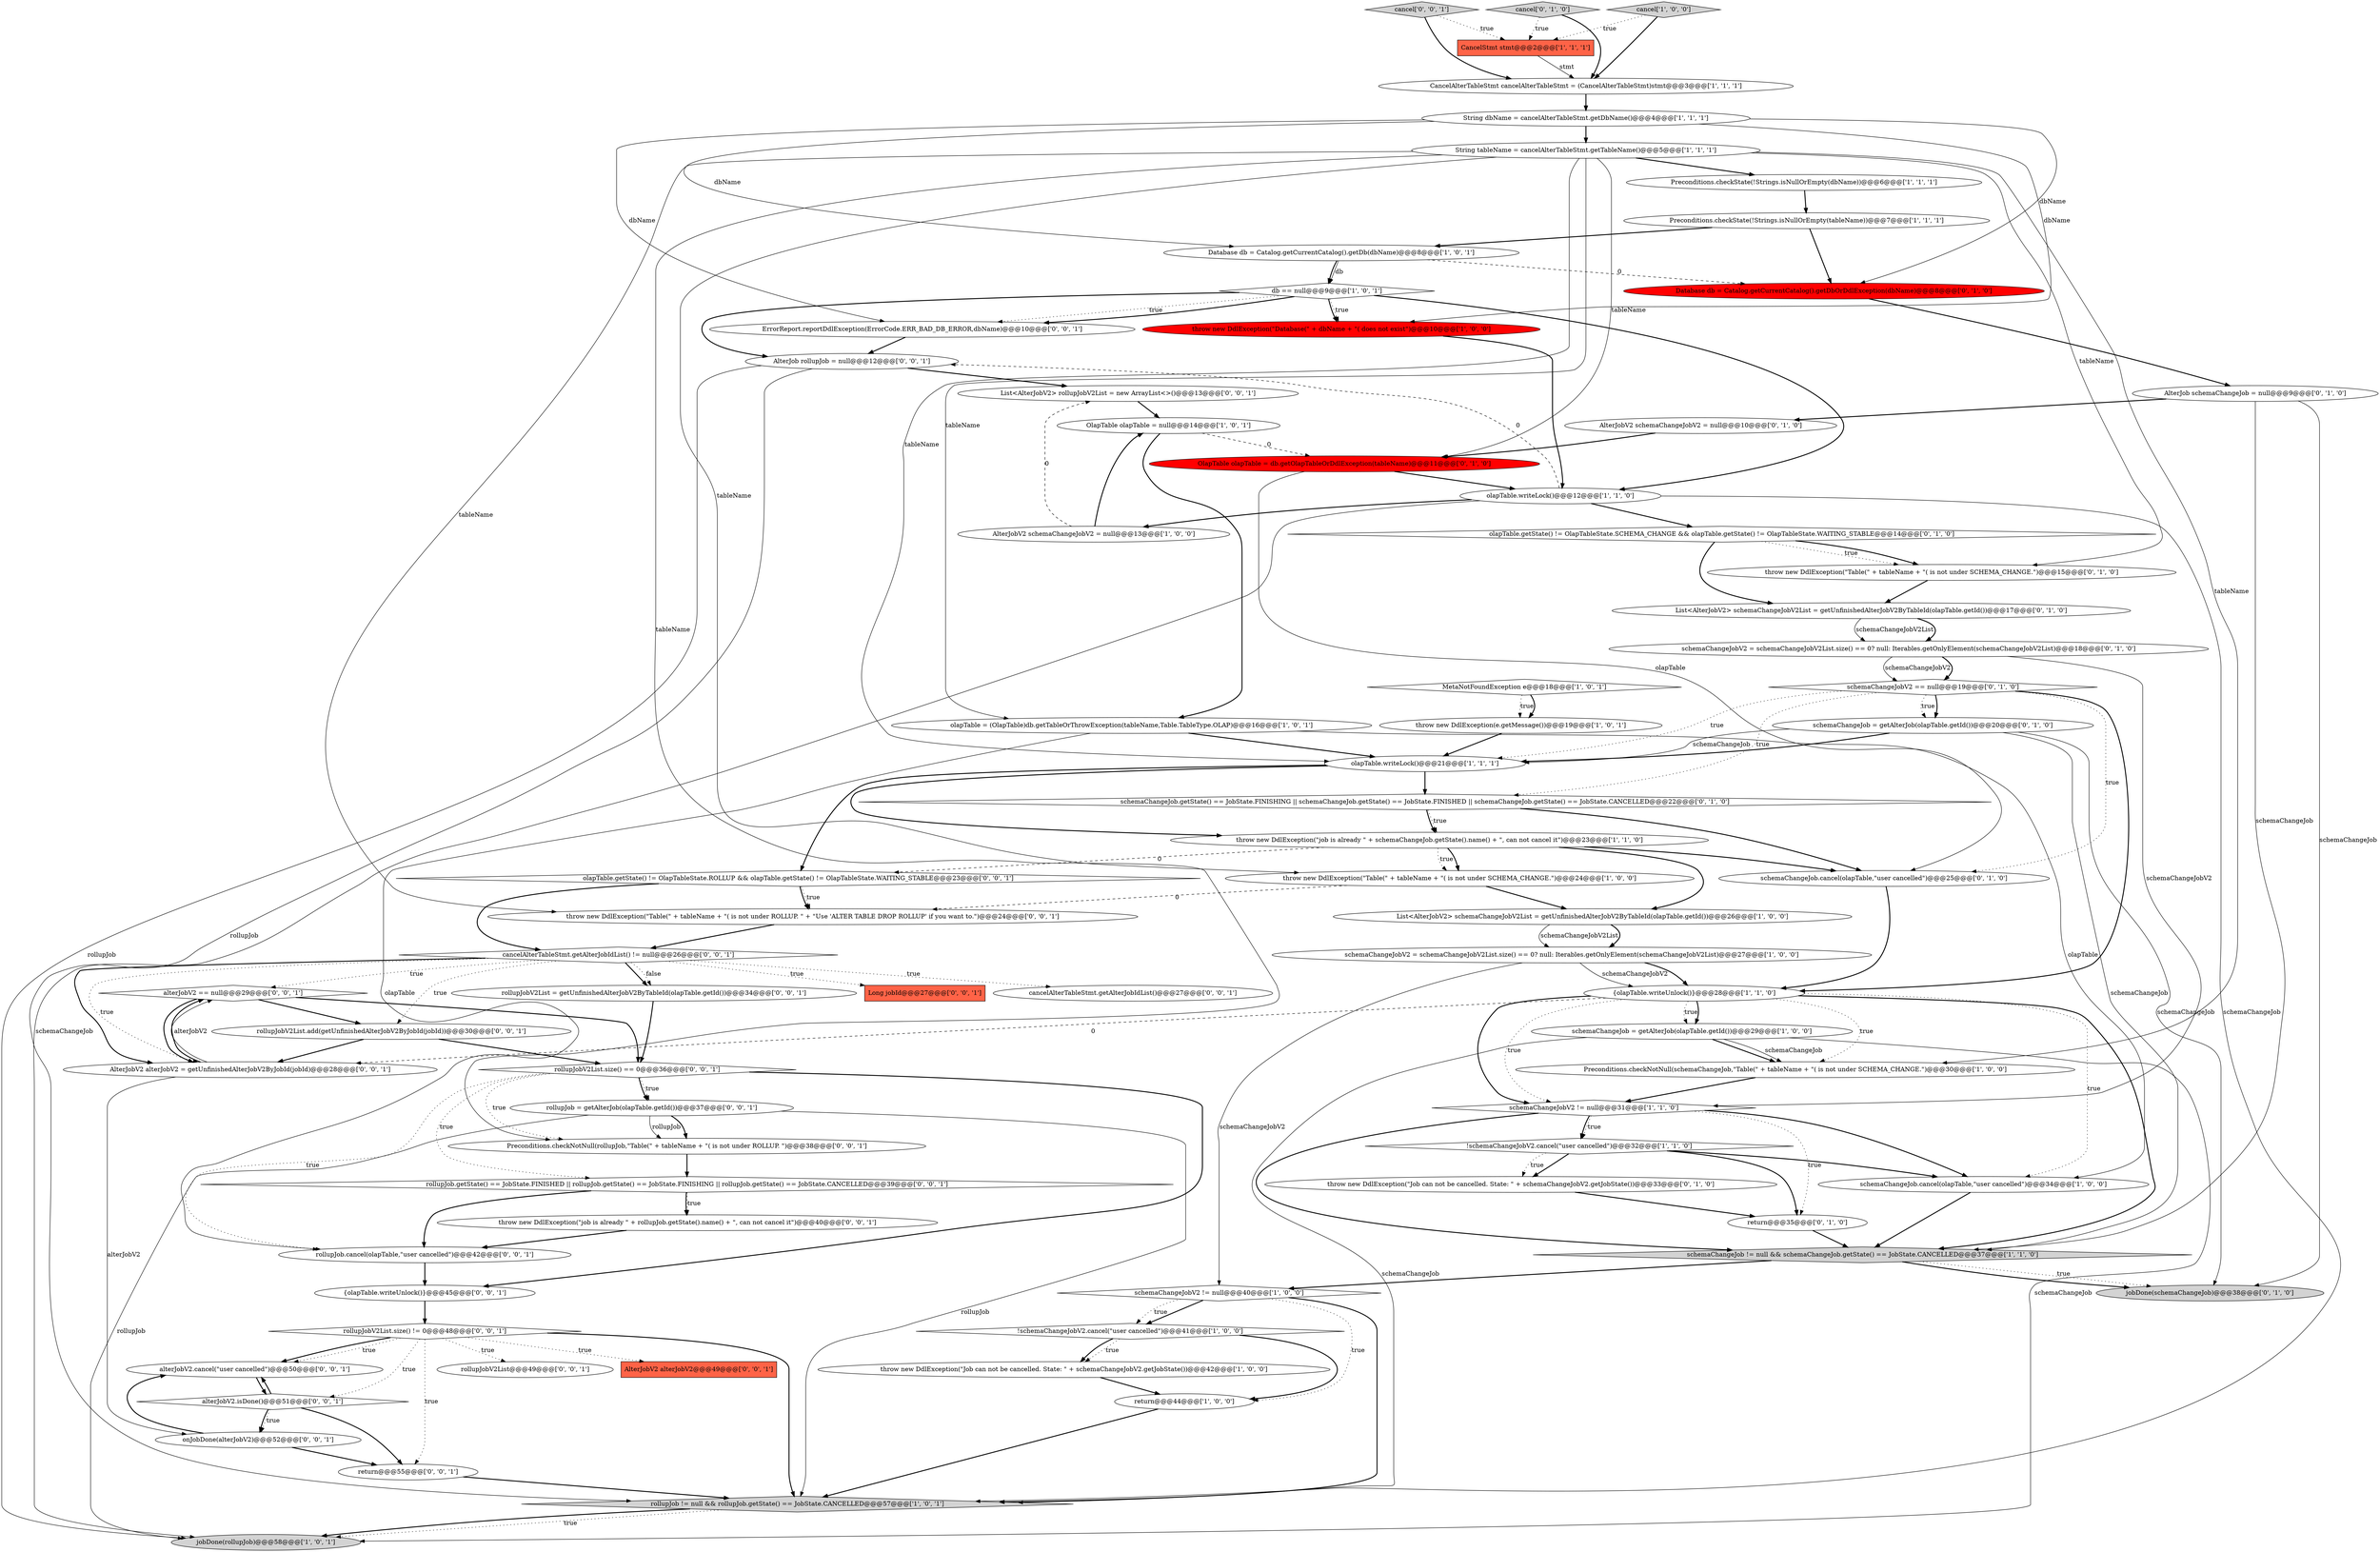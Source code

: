 digraph {
16 [style = filled, label = "String dbName = cancelAlterTableStmt.getDbName()@@@4@@@['1', '1', '1']", fillcolor = white, shape = ellipse image = "AAA0AAABBB1BBB"];
56 [style = filled, label = "alterJobV2 == null@@@29@@@['0', '0', '1']", fillcolor = white, shape = diamond image = "AAA0AAABBB3BBB"];
44 [style = filled, label = "schemaChangeJob.getState() == JobState.FINISHING || schemaChangeJob.getState() == JobState.FINISHED || schemaChangeJob.getState() == JobState.CANCELLED@@@22@@@['0', '1', '0']", fillcolor = white, shape = diamond image = "AAA0AAABBB2BBB"];
58 [style = filled, label = "ErrorReport.reportDdlException(ErrorCode.ERR_BAD_DB_ERROR,dbName)@@@10@@@['0', '0', '1']", fillcolor = white, shape = ellipse image = "AAA0AAABBB3BBB"];
64 [style = filled, label = "cancelAlterTableStmt.getAlterJobIdList()@@@27@@@['0', '0', '1']", fillcolor = white, shape = ellipse image = "AAA0AAABBB3BBB"];
11 [style = filled, label = "String tableName = cancelAlterTableStmt.getTableName()@@@5@@@['1', '1', '1']", fillcolor = white, shape = ellipse image = "AAA0AAABBB1BBB"];
5 [style = filled, label = "throw new DdlException(\"Database(\" + dbName + \"( does not exist\")@@@10@@@['1', '0', '0']", fillcolor = red, shape = ellipse image = "AAA1AAABBB1BBB"];
10 [style = filled, label = "CancelAlterTableStmt cancelAlterTableStmt = (CancelAlterTableStmt)stmt@@@3@@@['1', '1', '1']", fillcolor = white, shape = ellipse image = "AAA0AAABBB1BBB"];
74 [style = filled, label = "throw new DdlException(\"Table(\" + tableName + \"( is not under ROLLUP. \" + \"Use 'ALTER TABLE DROP ROLLUP' if you want to.\")@@@24@@@['0', '0', '1']", fillcolor = white, shape = ellipse image = "AAA0AAABBB3BBB"];
45 [style = filled, label = "List<AlterJobV2> schemaChangeJobV2List = getUnfinishedAlterJobV2ByTableId(olapTable.getId())@@@17@@@['0', '1', '0']", fillcolor = white, shape = ellipse image = "AAA0AAABBB2BBB"];
28 [style = filled, label = "Preconditions.checkState(!Strings.isNullOrEmpty(tableName))@@@7@@@['1', '1', '1']", fillcolor = white, shape = ellipse image = "AAA0AAABBB1BBB"];
65 [style = filled, label = "{olapTable.writeUnlock()}@@@45@@@['0', '0', '1']", fillcolor = white, shape = ellipse image = "AAA0AAABBB3BBB"];
40 [style = filled, label = "AlterJob schemaChangeJob = null@@@9@@@['0', '1', '0']", fillcolor = white, shape = ellipse image = "AAA0AAABBB2BBB"];
69 [style = filled, label = "rollupJob = getAlterJob(olapTable.getId())@@@37@@@['0', '0', '1']", fillcolor = white, shape = ellipse image = "AAA0AAABBB3BBB"];
60 [style = filled, label = "rollupJobV2List = getUnfinishedAlterJobV2ByTableId(olapTable.getId())@@@34@@@['0', '0', '1']", fillcolor = white, shape = ellipse image = "AAA0AAABBB3BBB"];
9 [style = filled, label = "AlterJobV2 schemaChangeJobV2 = null@@@13@@@['1', '0', '0']", fillcolor = white, shape = ellipse image = "AAA0AAABBB1BBB"];
7 [style = filled, label = "olapTable = (OlapTable)db.getTableOrThrowException(tableName,Table.TableType.OLAP)@@@16@@@['1', '0', '1']", fillcolor = white, shape = ellipse image = "AAA0AAABBB1BBB"];
1 [style = filled, label = "throw new DdlException(\"job is already \" + schemaChangeJob.getState().name() + \", can not cancel it\")@@@23@@@['1', '1', '0']", fillcolor = white, shape = ellipse image = "AAA0AAABBB1BBB"];
54 [style = filled, label = "Preconditions.checkNotNull(rollupJob,\"Table(\" + tableName + \"( is not under ROLLUP. \")@@@38@@@['0', '0', '1']", fillcolor = white, shape = ellipse image = "AAA0AAABBB3BBB"];
49 [style = filled, label = "OlapTable olapTable = db.getOlapTableOrDdlException(tableName)@@@11@@@['0', '1', '0']", fillcolor = red, shape = ellipse image = "AAA1AAABBB2BBB"];
13 [style = filled, label = "{olapTable.writeUnlock()}@@@28@@@['1', '1', '0']", fillcolor = white, shape = ellipse image = "AAA0AAABBB1BBB"];
24 [style = filled, label = "Preconditions.checkState(!Strings.isNullOrEmpty(dbName))@@@6@@@['1', '1', '1']", fillcolor = white, shape = ellipse image = "AAA0AAABBB1BBB"];
48 [style = filled, label = "throw new DdlException(\"Table(\" + tableName + \"( is not under SCHEMA_CHANGE.\")@@@15@@@['0', '1', '0']", fillcolor = white, shape = ellipse image = "AAA0AAABBB2BBB"];
63 [style = filled, label = "AlterJob rollupJob = null@@@12@@@['0', '0', '1']", fillcolor = white, shape = ellipse image = "AAA0AAABBB3BBB"];
3 [style = filled, label = "throw new DdlException(\"Job can not be cancelled. State: \" + schemaChangeJobV2.getJobState())@@@42@@@['1', '0', '0']", fillcolor = white, shape = ellipse image = "AAA0AAABBB1BBB"];
57 [style = filled, label = "rollupJob.cancel(olapTable,\"user cancelled\")@@@42@@@['0', '0', '1']", fillcolor = white, shape = ellipse image = "AAA0AAABBB3BBB"];
70 [style = filled, label = "throw new DdlException(\"job is already \" + rollupJob.getState().name() + \", can not cancel it\")@@@40@@@['0', '0', '1']", fillcolor = white, shape = ellipse image = "AAA0AAABBB3BBB"];
33 [style = filled, label = "jobDone(rollupJob)@@@58@@@['1', '0', '1']", fillcolor = lightgray, shape = ellipse image = "AAA0AAABBB1BBB"];
73 [style = filled, label = "cancel['0', '0', '1']", fillcolor = lightgray, shape = diamond image = "AAA0AAABBB3BBB"];
68 [style = filled, label = "AlterJobV2 alterJobV2 = getUnfinishedAlterJobV2ByJobId(jobId)@@@28@@@['0', '0', '1']", fillcolor = white, shape = ellipse image = "AAA0AAABBB3BBB"];
42 [style = filled, label = "AlterJobV2 schemaChangeJobV2 = null@@@10@@@['0', '1', '0']", fillcolor = white, shape = ellipse image = "AAA0AAABBB2BBB"];
75 [style = filled, label = "rollupJob.getState() == JobState.FINISHED || rollupJob.getState() == JobState.FINISHING || rollupJob.getState() == JobState.CANCELLED@@@39@@@['0', '0', '1']", fillcolor = white, shape = diamond image = "AAA0AAABBB3BBB"];
21 [style = filled, label = "throw new DdlException(\"Table(\" + tableName + \"( is not under SCHEMA_CHANGE.\")@@@24@@@['1', '0', '0']", fillcolor = white, shape = ellipse image = "AAA0AAABBB1BBB"];
2 [style = filled, label = "List<AlterJobV2> schemaChangeJobV2List = getUnfinishedAlterJobV2ByTableId(olapTable.getId())@@@26@@@['1', '0', '0']", fillcolor = white, shape = ellipse image = "AAA0AAABBB1BBB"];
25 [style = filled, label = "olapTable.writeLock()@@@12@@@['1', '1', '0']", fillcolor = white, shape = ellipse image = "AAA0AAABBB1BBB"];
23 [style = filled, label = "Preconditions.checkNotNull(schemaChangeJob,\"Table(\" + tableName + \"( is not under SCHEMA_CHANGE.\")@@@30@@@['1', '0', '0']", fillcolor = white, shape = ellipse image = "AAA0AAABBB1BBB"];
34 [style = filled, label = "throw new DdlException(\"Job can not be cancelled. State: \" + schemaChangeJobV2.getJobState())@@@33@@@['0', '1', '0']", fillcolor = white, shape = ellipse image = "AAA0AAABBB2BBB"];
37 [style = filled, label = "schemaChangeJobV2 = schemaChangeJobV2List.size() == 0? null: Iterables.getOnlyElement(schemaChangeJobV2List)@@@18@@@['0', '1', '0']", fillcolor = white, shape = ellipse image = "AAA0AAABBB2BBB"];
39 [style = filled, label = "jobDone(schemaChangeJob)@@@38@@@['0', '1', '0']", fillcolor = lightgray, shape = ellipse image = "AAA0AAABBB2BBB"];
62 [style = filled, label = "rollupJobV2List.size() == 0@@@36@@@['0', '0', '1']", fillcolor = white, shape = diamond image = "AAA0AAABBB3BBB"];
8 [style = filled, label = "schemaChangeJobV2 != null@@@40@@@['1', '0', '0']", fillcolor = white, shape = diamond image = "AAA0AAABBB1BBB"];
0 [style = filled, label = "schemaChangeJob = getAlterJob(olapTable.getId())@@@29@@@['1', '0', '0']", fillcolor = white, shape = ellipse image = "AAA0AAABBB1BBB"];
66 [style = filled, label = "onJobDone(alterJobV2)@@@52@@@['0', '0', '1']", fillcolor = white, shape = ellipse image = "AAA0AAABBB3BBB"];
76 [style = filled, label = "cancelAlterTableStmt.getAlterJobIdList() != null@@@26@@@['0', '0', '1']", fillcolor = white, shape = diamond image = "AAA0AAABBB3BBB"];
4 [style = filled, label = "CancelStmt stmt@@@2@@@['1', '1', '1']", fillcolor = tomato, shape = box image = "AAA0AAABBB1BBB"];
32 [style = filled, label = "schemaChangeJobV2 != null@@@31@@@['1', '1', '0']", fillcolor = white, shape = diamond image = "AAA0AAABBB1BBB"];
14 [style = filled, label = "schemaChangeJob.cancel(olapTable,\"user cancelled\")@@@34@@@['1', '0', '0']", fillcolor = white, shape = ellipse image = "AAA0AAABBB1BBB"];
50 [style = filled, label = "List<AlterJobV2> rollupJobV2List = new ArrayList<>()@@@13@@@['0', '0', '1']", fillcolor = white, shape = ellipse image = "AAA0AAABBB3BBB"];
72 [style = filled, label = "rollupJobV2List@@@49@@@['0', '0', '1']", fillcolor = white, shape = ellipse image = "AAA0AAABBB3BBB"];
67 [style = filled, label = "alterJobV2.cancel(\"user cancelled\")@@@50@@@['0', '0', '1']", fillcolor = white, shape = ellipse image = "AAA0AAABBB3BBB"];
38 [style = filled, label = "olapTable.getState() != OlapTableState.SCHEMA_CHANGE && olapTable.getState() != OlapTableState.WAITING_STABLE@@@14@@@['0', '1', '0']", fillcolor = white, shape = diamond image = "AAA0AAABBB2BBB"];
18 [style = filled, label = "MetaNotFoundException e@@@18@@@['1', '0', '1']", fillcolor = white, shape = diamond image = "AAA0AAABBB1BBB"];
26 [style = filled, label = "OlapTable olapTable = null@@@14@@@['1', '0', '1']", fillcolor = white, shape = ellipse image = "AAA0AAABBB1BBB"];
31 [style = filled, label = "schemaChangeJob != null && schemaChangeJob.getState() == JobState.CANCELLED@@@37@@@['1', '1', '0']", fillcolor = lightgray, shape = diamond image = "AAA0AAABBB1BBB"];
12 [style = filled, label = "db == null@@@9@@@['1', '0', '1']", fillcolor = white, shape = diamond image = "AAA0AAABBB1BBB"];
52 [style = filled, label = "return@@@55@@@['0', '0', '1']", fillcolor = white, shape = ellipse image = "AAA0AAABBB3BBB"];
61 [style = filled, label = "AlterJobV2 alterJobV2@@@49@@@['0', '0', '1']", fillcolor = tomato, shape = box image = "AAA0AAABBB3BBB"];
22 [style = filled, label = "Database db = Catalog.getCurrentCatalog().getDb(dbName)@@@8@@@['1', '0', '1']", fillcolor = white, shape = ellipse image = "AAA0AAABBB1BBB"];
30 [style = filled, label = "!schemaChangeJobV2.cancel(\"user cancelled\")@@@32@@@['1', '1', '0']", fillcolor = white, shape = diamond image = "AAA0AAABBB1BBB"];
47 [style = filled, label = "schemaChangeJob.cancel(olapTable,\"user cancelled\")@@@25@@@['0', '1', '0']", fillcolor = white, shape = ellipse image = "AAA0AAABBB2BBB"];
55 [style = filled, label = "Long jobId@@@27@@@['0', '0', '1']", fillcolor = tomato, shape = box image = "AAA0AAABBB3BBB"];
36 [style = filled, label = "schemaChangeJob = getAlterJob(olapTable.getId())@@@20@@@['0', '1', '0']", fillcolor = white, shape = ellipse image = "AAA0AAABBB2BBB"];
59 [style = filled, label = "alterJobV2.isDone()@@@51@@@['0', '0', '1']", fillcolor = white, shape = diamond image = "AAA0AAABBB3BBB"];
35 [style = filled, label = "return@@@35@@@['0', '1', '0']", fillcolor = white, shape = ellipse image = "AAA0AAABBB2BBB"];
41 [style = filled, label = "Database db = Catalog.getCurrentCatalog().getDbOrDdlException(dbName)@@@8@@@['0', '1', '0']", fillcolor = red, shape = ellipse image = "AAA1AAABBB2BBB"];
51 [style = filled, label = "rollupJobV2List.add(getUnfinishedAlterJobV2ByJobId(jobId))@@@30@@@['0', '0', '1']", fillcolor = white, shape = ellipse image = "AAA0AAABBB3BBB"];
20 [style = filled, label = "throw new DdlException(e.getMessage())@@@19@@@['1', '0', '1']", fillcolor = white, shape = ellipse image = "AAA0AAABBB1BBB"];
15 [style = filled, label = "!schemaChangeJobV2.cancel(\"user cancelled\")@@@41@@@['1', '0', '0']", fillcolor = white, shape = diamond image = "AAA0AAABBB1BBB"];
29 [style = filled, label = "schemaChangeJobV2 = schemaChangeJobV2List.size() == 0? null: Iterables.getOnlyElement(schemaChangeJobV2List)@@@27@@@['1', '0', '0']", fillcolor = white, shape = ellipse image = "AAA0AAABBB1BBB"];
71 [style = filled, label = "rollupJobV2List.size() != 0@@@48@@@['0', '0', '1']", fillcolor = white, shape = diamond image = "AAA0AAABBB3BBB"];
19 [style = filled, label = "cancel['1', '0', '0']", fillcolor = lightgray, shape = diamond image = "AAA0AAABBB1BBB"];
17 [style = filled, label = "olapTable.writeLock()@@@21@@@['1', '1', '1']", fillcolor = white, shape = ellipse image = "AAA0AAABBB1BBB"];
27 [style = filled, label = "return@@@44@@@['1', '0', '0']", fillcolor = white, shape = ellipse image = "AAA0AAABBB1BBB"];
53 [style = filled, label = "olapTable.getState() != OlapTableState.ROLLUP && olapTable.getState() != OlapTableState.WAITING_STABLE@@@23@@@['0', '0', '1']", fillcolor = white, shape = diamond image = "AAA0AAABBB3BBB"];
46 [style = filled, label = "cancel['0', '1', '0']", fillcolor = lightgray, shape = diamond image = "AAA0AAABBB2BBB"];
43 [style = filled, label = "schemaChangeJobV2 == null@@@19@@@['0', '1', '0']", fillcolor = white, shape = diamond image = "AAA0AAABBB2BBB"];
6 [style = filled, label = "rollupJob != null && rollupJob.getState() == JobState.CANCELLED@@@57@@@['1', '0', '1']", fillcolor = lightgray, shape = diamond image = "AAA0AAABBB1BBB"];
71->61 [style = dotted, label="true"];
16->41 [style = solid, label="dbName"];
12->5 [style = bold, label=""];
75->70 [style = dotted, label="true"];
67->59 [style = bold, label=""];
43->17 [style = dotted, label="true"];
76->68 [style = bold, label=""];
66->52 [style = bold, label=""];
62->57 [style = dotted, label="true"];
71->52 [style = dotted, label="true"];
63->33 [style = solid, label="rollupJob"];
69->54 [style = solid, label="rollupJob"];
40->31 [style = solid, label="schemaChangeJob"];
1->21 [style = dotted, label="true"];
8->6 [style = bold, label=""];
18->20 [style = dotted, label="true"];
2->29 [style = solid, label="schemaChangeJobV2List"];
26->49 [style = dashed, label="0"];
37->43 [style = solid, label="schemaChangeJobV2"];
59->66 [style = bold, label=""];
76->51 [style = dotted, label="true"];
21->2 [style = bold, label=""];
3->27 [style = bold, label=""];
9->26 [style = bold, label=""];
63->6 [style = solid, label="rollupJob"];
37->43 [style = bold, label=""];
17->53 [style = bold, label=""];
76->60 [style = bold, label=""];
71->67 [style = bold, label=""];
38->48 [style = dotted, label="true"];
1->21 [style = bold, label=""];
62->65 [style = bold, label=""];
12->58 [style = dotted, label="true"];
73->10 [style = bold, label=""];
32->30 [style = dotted, label="true"];
9->50 [style = dashed, label="0"];
30->14 [style = bold, label=""];
44->1 [style = bold, label=""];
70->57 [style = bold, label=""];
63->50 [style = bold, label=""];
17->44 [style = bold, label=""];
36->17 [style = bold, label=""];
7->57 [style = solid, label="olapTable"];
69->33 [style = solid, label="rollupJob"];
13->31 [style = bold, label=""];
44->47 [style = bold, label=""];
59->67 [style = bold, label=""];
45->37 [style = solid, label="schemaChangeJobV2List"];
1->53 [style = dashed, label="0"];
31->39 [style = dotted, label="true"];
22->41 [style = dashed, label="0"];
24->28 [style = bold, label=""];
35->31 [style = bold, label=""];
11->23 [style = solid, label="tableName"];
13->32 [style = bold, label=""];
26->7 [style = bold, label=""];
32->35 [style = dotted, label="true"];
71->72 [style = dotted, label="true"];
66->67 [style = bold, label=""];
44->1 [style = dotted, label="true"];
60->62 [style = bold, label=""];
12->63 [style = bold, label=""];
56->62 [style = bold, label=""];
76->55 [style = dotted, label="true"];
38->45 [style = bold, label=""];
30->34 [style = bold, label=""];
36->31 [style = solid, label="schemaChangeJob"];
5->25 [style = bold, label=""];
13->23 [style = dotted, label="true"];
11->54 [style = solid, label="tableName"];
56->51 [style = bold, label=""];
13->32 [style = dotted, label="true"];
43->13 [style = bold, label=""];
15->3 [style = dotted, label="true"];
58->63 [style = bold, label=""];
18->20 [style = bold, label=""];
49->25 [style = bold, label=""];
59->66 [style = dotted, label="true"];
36->39 [style = solid, label="schemaChangeJob"];
0->23 [style = bold, label=""];
16->22 [style = solid, label="dbName"];
11->17 [style = solid, label="tableName"];
13->0 [style = dotted, label="true"];
19->4 [style = dotted, label="true"];
16->5 [style = solid, label="dbName"];
0->6 [style = solid, label="schemaChangeJob"];
36->17 [style = solid, label="schemaChangeJob"];
57->65 [style = bold, label=""];
34->35 [style = bold, label=""];
40->39 [style = solid, label="schemaChangeJob"];
43->47 [style = dotted, label="true"];
68->56 [style = solid, label="alterJobV2"];
6->33 [style = dotted, label="true"];
16->58 [style = solid, label="dbName"];
68->66 [style = solid, label="alterJobV2"];
32->31 [style = bold, label=""];
13->0 [style = bold, label=""];
25->38 [style = bold, label=""];
56->68 [style = bold, label=""];
76->68 [style = dotted, label="true"];
7->17 [style = bold, label=""];
8->15 [style = bold, label=""];
17->1 [style = bold, label=""];
51->62 [style = bold, label=""];
53->74 [style = dotted, label="true"];
11->48 [style = solid, label="tableName"];
25->9 [style = bold, label=""];
43->36 [style = bold, label=""];
46->10 [style = bold, label=""];
23->32 [style = bold, label=""];
8->15 [style = dotted, label="true"];
76->56 [style = dotted, label="true"];
32->14 [style = bold, label=""];
19->10 [style = bold, label=""];
53->76 [style = bold, label=""];
0->33 [style = solid, label="schemaChangeJob"];
11->24 [style = bold, label=""];
32->30 [style = bold, label=""];
15->3 [style = bold, label=""];
38->48 [style = bold, label=""];
47->13 [style = bold, label=""];
65->71 [style = bold, label=""];
30->34 [style = dotted, label="true"];
62->69 [style = dotted, label="true"];
62->75 [style = dotted, label="true"];
28->41 [style = bold, label=""];
54->75 [style = bold, label=""];
43->44 [style = dotted, label="true"];
13->68 [style = dashed, label="0"];
30->35 [style = bold, label=""];
10->16 [style = bold, label=""];
41->40 [style = bold, label=""];
6->33 [style = bold, label=""];
53->74 [style = bold, label=""];
37->32 [style = solid, label="schemaChangeJobV2"];
71->67 [style = dotted, label="true"];
14->31 [style = bold, label=""];
52->6 [style = bold, label=""];
11->49 [style = solid, label="tableName"];
1->2 [style = bold, label=""];
49->47 [style = solid, label="olapTable"];
31->39 [style = bold, label=""];
13->14 [style = dotted, label="true"];
43->36 [style = dotted, label="true"];
62->69 [style = bold, label=""];
31->8 [style = bold, label=""];
71->6 [style = bold, label=""];
28->22 [style = bold, label=""];
25->33 [style = solid, label="schemaChangeJob"];
21->74 [style = dashed, label="0"];
50->26 [style = bold, label=""];
75->70 [style = bold, label=""];
46->4 [style = dotted, label="true"];
29->8 [style = solid, label="schemaChangeJobV2"];
20->17 [style = bold, label=""];
22->12 [style = solid, label="db"];
16->11 [style = bold, label=""];
73->4 [style = dotted, label="true"];
25->63 [style = dashed, label="0"];
11->21 [style = solid, label="tableName"];
69->54 [style = bold, label=""];
51->68 [style = bold, label=""];
59->52 [style = bold, label=""];
76->60 [style = dotted, label="false"];
75->57 [style = bold, label=""];
11->74 [style = solid, label="tableName"];
7->14 [style = solid, label="olapTable"];
69->6 [style = solid, label="rollupJob"];
68->56 [style = bold, label=""];
27->6 [style = bold, label=""];
71->59 [style = dotted, label="true"];
0->23 [style = solid, label="schemaChangeJob"];
48->45 [style = bold, label=""];
1->47 [style = bold, label=""];
12->5 [style = dotted, label="true"];
22->12 [style = bold, label=""];
12->25 [style = bold, label=""];
62->54 [style = dotted, label="true"];
42->49 [style = bold, label=""];
45->37 [style = bold, label=""];
11->7 [style = solid, label="tableName"];
8->27 [style = dotted, label="true"];
76->64 [style = dotted, label="true"];
25->6 [style = solid, label="schemaChangeJob"];
2->29 [style = bold, label=""];
15->27 [style = bold, label=""];
40->42 [style = bold, label=""];
29->13 [style = solid, label="schemaChangeJobV2"];
4->10 [style = solid, label="stmt"];
12->58 [style = bold, label=""];
74->76 [style = bold, label=""];
29->13 [style = bold, label=""];
}
